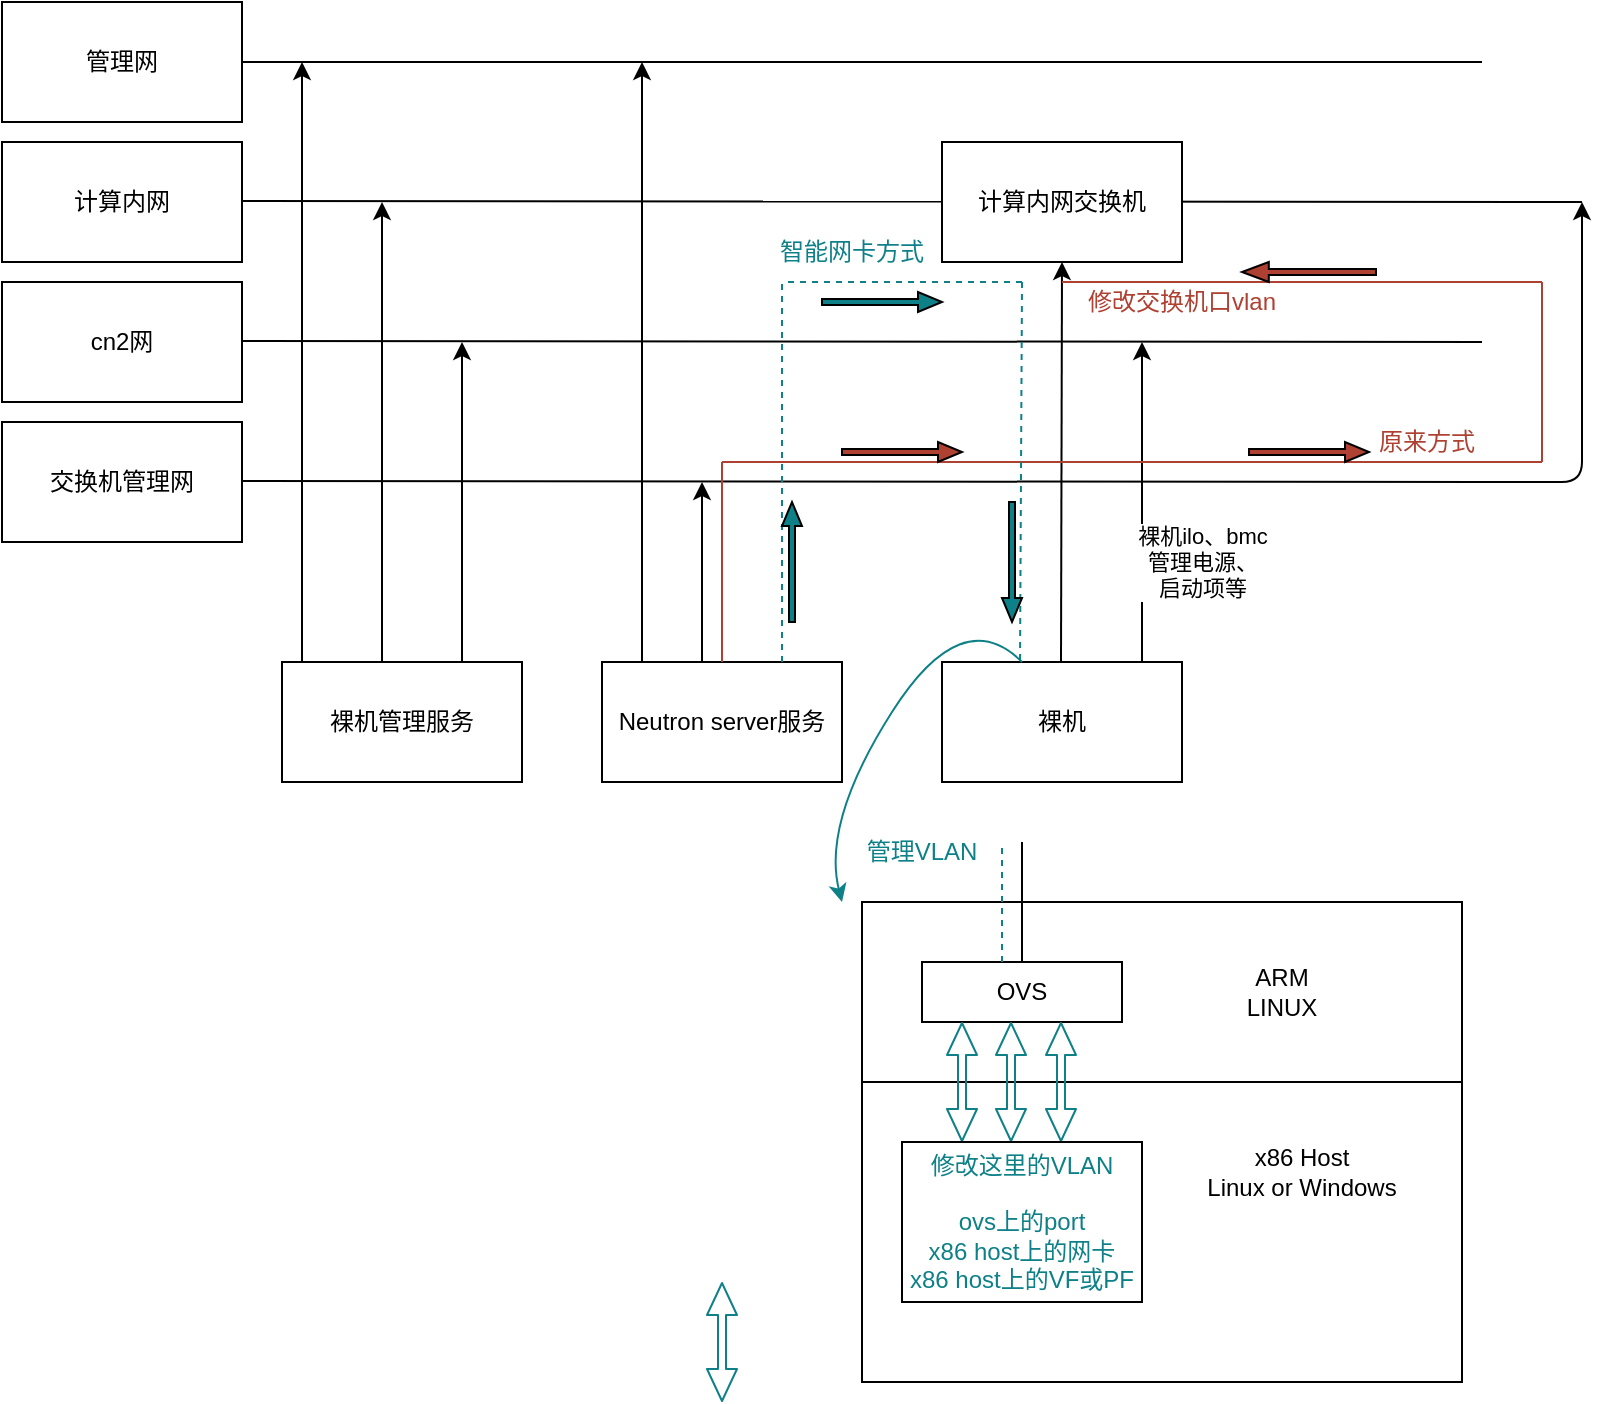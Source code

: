 <mxfile version="13.5.8" type="github"><diagram id="_9Aej2VgiJguUkMObO0f" name="Page-1"><mxGraphModel dx="1080" dy="819" grid="1" gridSize="10" guides="1" tooltips="1" connect="1" arrows="1" fold="1" page="1" pageScale="1" pageWidth="827" pageHeight="1169" math="0" shadow="0"><root><mxCell id="0"/><mxCell id="1" parent="0"/><mxCell id="zrseVhVRHL06Tp-hcol8-1" value="管理网" style="rounded=0;whiteSpace=wrap;html=1;" vertex="1" parent="1"><mxGeometry x="90" y="150" width="120" height="60" as="geometry"/></mxCell><mxCell id="zrseVhVRHL06Tp-hcol8-2" value="计算内网" style="rounded=0;whiteSpace=wrap;html=1;" vertex="1" parent="1"><mxGeometry x="90" y="220" width="120" height="60" as="geometry"/></mxCell><mxCell id="zrseVhVRHL06Tp-hcol8-4" value="cn2网" style="rounded=0;whiteSpace=wrap;html=1;" vertex="1" parent="1"><mxGeometry x="90" y="290" width="120" height="60" as="geometry"/></mxCell><mxCell id="zrseVhVRHL06Tp-hcol8-5" value="交换机管理网" style="rounded=0;whiteSpace=wrap;html=1;" vertex="1" parent="1"><mxGeometry x="90" y="360" width="120" height="60" as="geometry"/></mxCell><mxCell id="zrseVhVRHL06Tp-hcol8-6" value="" style="endArrow=none;html=1;" edge="1" parent="1"><mxGeometry width="50" height="50" relative="1" as="geometry"><mxPoint x="210" y="180" as="sourcePoint"/><mxPoint x="830" y="180" as="targetPoint"/></mxGeometry></mxCell><mxCell id="zrseVhVRHL06Tp-hcol8-7" value="" style="endArrow=none;html=1;" edge="1" parent="1"><mxGeometry width="50" height="50" relative="1" as="geometry"><mxPoint x="210" y="249.5" as="sourcePoint"/><mxPoint x="880" y="250" as="targetPoint"/></mxGeometry></mxCell><mxCell id="zrseVhVRHL06Tp-hcol8-8" value="" style="endArrow=none;html=1;" edge="1" parent="1"><mxGeometry width="50" height="50" relative="1" as="geometry"><mxPoint x="210" y="319.5" as="sourcePoint"/><mxPoint x="830" y="320" as="targetPoint"/></mxGeometry></mxCell><mxCell id="zrseVhVRHL06Tp-hcol8-9" value="" style="endArrow=none;html=1;" edge="1" parent="1"><mxGeometry width="50" height="50" relative="1" as="geometry"><mxPoint x="210" y="389.5" as="sourcePoint"/><mxPoint x="830" y="390" as="targetPoint"/></mxGeometry></mxCell><mxCell id="zrseVhVRHL06Tp-hcol8-10" value="裸机管理服务" style="rounded=0;whiteSpace=wrap;html=1;" vertex="1" parent="1"><mxGeometry x="230" y="480" width="120" height="60" as="geometry"/></mxCell><mxCell id="zrseVhVRHL06Tp-hcol8-11" value="Neutron server服务" style="rounded=0;whiteSpace=wrap;html=1;" vertex="1" parent="1"><mxGeometry x="390" y="480" width="120" height="60" as="geometry"/></mxCell><mxCell id="zrseVhVRHL06Tp-hcol8-12" value="裸机" style="rounded=0;whiteSpace=wrap;html=1;" vertex="1" parent="1"><mxGeometry x="560" y="480" width="120" height="60" as="geometry"/></mxCell><mxCell id="zrseVhVRHL06Tp-hcol8-14" value="" style="endArrow=classic;html=1;" edge="1" parent="1"><mxGeometry width="50" height="50" relative="1" as="geometry"><mxPoint x="240" y="480" as="sourcePoint"/><mxPoint x="240" y="180" as="targetPoint"/></mxGeometry></mxCell><mxCell id="zrseVhVRHL06Tp-hcol8-15" value="" style="endArrow=classic;html=1;" edge="1" parent="1"><mxGeometry width="50" height="50" relative="1" as="geometry"><mxPoint x="280" y="480" as="sourcePoint"/><mxPoint x="280" y="250" as="targetPoint"/></mxGeometry></mxCell><mxCell id="zrseVhVRHL06Tp-hcol8-16" value="" style="endArrow=classic;html=1;" edge="1" parent="1"><mxGeometry width="50" height="50" relative="1" as="geometry"><mxPoint x="320" y="480" as="sourcePoint"/><mxPoint x="320" y="320" as="targetPoint"/></mxGeometry></mxCell><mxCell id="zrseVhVRHL06Tp-hcol8-18" value="" style="endArrow=classic;html=1;" edge="1" parent="1"><mxGeometry width="50" height="50" relative="1" as="geometry"><mxPoint x="410" y="480" as="sourcePoint"/><mxPoint x="410" y="180" as="targetPoint"/></mxGeometry></mxCell><mxCell id="zrseVhVRHL06Tp-hcol8-19" value="" style="endArrow=classic;html=1;" edge="1" parent="1"><mxGeometry width="50" height="50" relative="1" as="geometry"><mxPoint x="440" y="480" as="sourcePoint"/><mxPoint x="440" y="390" as="targetPoint"/></mxGeometry></mxCell><mxCell id="zrseVhVRHL06Tp-hcol8-20" value="" style="endArrow=classic;html=1;entryX=0.5;entryY=1;entryDx=0;entryDy=0;" edge="1" parent="1" target="zrseVhVRHL06Tp-hcol8-21"><mxGeometry width="50" height="50" relative="1" as="geometry"><mxPoint x="619.5" y="480" as="sourcePoint"/><mxPoint x="619.5" y="250" as="targetPoint"/></mxGeometry></mxCell><mxCell id="zrseVhVRHL06Tp-hcol8-21" value="计算内网交换机" style="rounded=0;whiteSpace=wrap;html=1;" vertex="1" parent="1"><mxGeometry x="560" y="220" width="120" height="60" as="geometry"/></mxCell><mxCell id="zrseVhVRHL06Tp-hcol8-22" value="" style="endArrow=classic;html=1;" edge="1" parent="1"><mxGeometry width="50" height="50" relative="1" as="geometry"><mxPoint x="660" y="480" as="sourcePoint"/><mxPoint x="660" y="320" as="targetPoint"/></mxGeometry></mxCell><mxCell id="zrseVhVRHL06Tp-hcol8-23" value="裸机ilo、bmc&lt;br&gt;管理电源、&lt;br&gt;启动项等" style="edgeLabel;html=1;align=center;verticalAlign=middle;resizable=0;points=[];" vertex="1" connectable="0" parent="zrseVhVRHL06Tp-hcol8-22"><mxGeometry x="-0.4" relative="1" as="geometry"><mxPoint x="30" y="-2" as="offset"/></mxGeometry></mxCell><mxCell id="zrseVhVRHL06Tp-hcol8-24" value="" style="edgeStyle=segmentEdgeStyle;endArrow=classic;html=1;" edge="1" parent="1"><mxGeometry width="50" height="50" relative="1" as="geometry"><mxPoint x="830" y="390" as="sourcePoint"/><mxPoint x="880" y="250" as="targetPoint"/></mxGeometry></mxCell><mxCell id="zrseVhVRHL06Tp-hcol8-27" value="" style="endArrow=none;html=1;fillColor=#fad9d5;strokeColor=#ae4132;rounded=1;" edge="1" parent="1"><mxGeometry width="50" height="50" relative="1" as="geometry"><mxPoint x="450" y="480" as="sourcePoint"/><mxPoint x="450" y="380" as="targetPoint"/></mxGeometry></mxCell><mxCell id="zrseVhVRHL06Tp-hcol8-28" value="" style="endArrow=none;html=1;fillColor=#fad9d5;strokeColor=#ae4132;rounded=1;" edge="1" parent="1"><mxGeometry width="50" height="50" relative="1" as="geometry"><mxPoint x="860" y="380" as="sourcePoint"/><mxPoint x="450" y="380" as="targetPoint"/></mxGeometry></mxCell><mxCell id="zrseVhVRHL06Tp-hcol8-29" value="" style="endArrow=none;html=1;fillColor=#fad9d5;strokeColor=#ae4132;rounded=1;" edge="1" parent="1"><mxGeometry width="50" height="50" relative="1" as="geometry"><mxPoint x="860" y="290" as="sourcePoint"/><mxPoint x="860" y="380" as="targetPoint"/></mxGeometry></mxCell><mxCell id="zrseVhVRHL06Tp-hcol8-30" value="" style="endArrow=none;html=1;fillColor=#fad9d5;strokeColor=#ae4132;rounded=1;" edge="1" parent="1"><mxGeometry width="50" height="50" relative="1" as="geometry"><mxPoint x="620" y="290" as="sourcePoint"/><mxPoint x="860" y="290" as="targetPoint"/></mxGeometry></mxCell><mxCell id="zrseVhVRHL06Tp-hcol8-31" value="" style="shape=singleArrow;whiteSpace=wrap;html=1;fillColor=#AE4132;" vertex="1" parent="1"><mxGeometry x="510" y="370" width="60" height="10" as="geometry"/></mxCell><mxCell id="zrseVhVRHL06Tp-hcol8-34" value="" style="shape=singleArrow;direction=west;whiteSpace=wrap;html=1;fillColor=#AE4132;" vertex="1" parent="1"><mxGeometry x="710" y="280" width="67" height="10" as="geometry"/></mxCell><mxCell id="zrseVhVRHL06Tp-hcol8-35" value="" style="shape=singleArrow;whiteSpace=wrap;html=1;fillColor=#AE4132;" vertex="1" parent="1"><mxGeometry x="713.5" y="370" width="60" height="10" as="geometry"/></mxCell><mxCell id="zrseVhVRHL06Tp-hcol8-36" value="&lt;font color=&quot;#ae4132&quot;&gt;修改交换机口vlan&lt;/font&gt;" style="text;html=1;strokeColor=none;fillColor=none;align=center;verticalAlign=middle;whiteSpace=wrap;rounded=0;" vertex="1" parent="1"><mxGeometry x="630" y="290" width="100" height="20" as="geometry"/></mxCell><mxCell id="zrseVhVRHL06Tp-hcol8-38" value="" style="endArrow=none;dashed=1;html=1;fillColor=#b0e3e6;strokeColor=#0e8088;" edge="1" parent="1"><mxGeometry width="50" height="50" relative="1" as="geometry"><mxPoint x="600" y="290" as="sourcePoint"/><mxPoint x="480" y="290" as="targetPoint"/></mxGeometry></mxCell><mxCell id="zrseVhVRHL06Tp-hcol8-39" value="" style="endArrow=none;dashed=1;html=1;fillColor=#b0e3e6;strokeColor=#0e8088;entryX=0.325;entryY=0.033;entryDx=0;entryDy=0;entryPerimeter=0;" edge="1" parent="1" target="zrseVhVRHL06Tp-hcol8-12"><mxGeometry width="50" height="50" relative="1" as="geometry"><mxPoint x="600" y="290" as="sourcePoint"/><mxPoint x="600" y="470" as="targetPoint"/></mxGeometry></mxCell><mxCell id="zrseVhVRHL06Tp-hcol8-37" value="" style="endArrow=none;dashed=1;html=1;fillColor=#b0e3e6;strokeColor=#0e8088;shadow=0;sketch=0;" edge="1" parent="1"><mxGeometry width="50" height="50" relative="1" as="geometry"><mxPoint x="480" y="480" as="sourcePoint"/><mxPoint x="480" y="290" as="targetPoint"/></mxGeometry></mxCell><mxCell id="zrseVhVRHL06Tp-hcol8-41" value="" style="shape=singleArrow;direction=north;whiteSpace=wrap;html=1;fillColor=#0E8088;" vertex="1" parent="1"><mxGeometry x="480" y="400" width="10" height="60" as="geometry"/></mxCell><mxCell id="zrseVhVRHL06Tp-hcol8-43" value="" style="shape=singleArrow;whiteSpace=wrap;html=1;fillColor=#0E8088;" vertex="1" parent="1"><mxGeometry x="500" y="295" width="60" height="10" as="geometry"/></mxCell><mxCell id="zrseVhVRHL06Tp-hcol8-44" value="" style="shape=singleArrow;direction=south;whiteSpace=wrap;html=1;fillColor=#0E8088;" vertex="1" parent="1"><mxGeometry x="590" y="400" width="10" height="60" as="geometry"/></mxCell><mxCell id="zrseVhVRHL06Tp-hcol8-45" value="&lt;font color=&quot;#ae4132&quot;&gt;原来方式&lt;/font&gt;" style="text;html=1;strokeColor=none;fillColor=none;align=center;verticalAlign=middle;whiteSpace=wrap;rounded=0;" vertex="1" parent="1"><mxGeometry x="773.5" y="360" width="56.5" height="20" as="geometry"/></mxCell><mxCell id="zrseVhVRHL06Tp-hcol8-46" value="&lt;font color=&quot;#0e8088&quot;&gt;智能网卡方式&lt;/font&gt;" style="text;html=1;strokeColor=none;fillColor=none;align=center;verticalAlign=middle;whiteSpace=wrap;rounded=0;" vertex="1" parent="1"><mxGeometry x="470" y="260" width="90" height="30" as="geometry"/></mxCell><mxCell id="zrseVhVRHL06Tp-hcol8-48" value="" style="rounded=0;whiteSpace=wrap;html=1;fillColor=#FFFFFF;" vertex="1" parent="1"><mxGeometry x="520" y="600" width="300" height="90" as="geometry"/></mxCell><mxCell id="zrseVhVRHL06Tp-hcol8-49" value="OVS" style="rounded=0;whiteSpace=wrap;html=1;fillColor=#FFFFFF;" vertex="1" parent="1"><mxGeometry x="550" y="630" width="100" height="30" as="geometry"/></mxCell><mxCell id="zrseVhVRHL06Tp-hcol8-51" value="" style="endArrow=none;html=1;shadow=0;" edge="1" parent="1"><mxGeometry width="50" height="50" relative="1" as="geometry"><mxPoint x="600" y="630" as="sourcePoint"/><mxPoint x="600" y="570" as="targetPoint"/></mxGeometry></mxCell><mxCell id="zrseVhVRHL06Tp-hcol8-53" value="" style="endArrow=none;dashed=1;html=1;shadow=0;strokeColor=#0E8088;" edge="1" parent="1"><mxGeometry width="50" height="50" relative="1" as="geometry"><mxPoint x="590" y="630" as="sourcePoint"/><mxPoint x="590" y="570" as="targetPoint"/></mxGeometry></mxCell><mxCell id="zrseVhVRHL06Tp-hcol8-54" value="&lt;font color=&quot;#0e8088&quot;&gt;管理VLAN&lt;/font&gt;" style="text;html=1;strokeColor=none;fillColor=none;align=center;verticalAlign=middle;whiteSpace=wrap;rounded=0;" vertex="1" parent="1"><mxGeometry x="510" y="565" width="80" height="20" as="geometry"/></mxCell><mxCell id="zrseVhVRHL06Tp-hcol8-63" value="" style="curved=1;endArrow=classic;html=1;shadow=0;strokeColor=#0E8088;" edge="1" parent="1"><mxGeometry width="50" height="50" relative="1" as="geometry"><mxPoint x="600" y="480" as="sourcePoint"/><mxPoint x="510" y="600" as="targetPoint"/><Array as="points"><mxPoint x="570" y="450"/><mxPoint x="500" y="560"/></Array></mxGeometry></mxCell><mxCell id="zrseVhVRHL06Tp-hcol8-64" value="" style="rounded=0;whiteSpace=wrap;html=1;fillColor=#FFFFFF;" vertex="1" parent="1"><mxGeometry x="520" y="690" width="300" height="150" as="geometry"/></mxCell><mxCell id="zrseVhVRHL06Tp-hcol8-65" value="" style="shape=flexArrow;endArrow=classic;startArrow=classic;html=1;shadow=0;strokeColor=#0E8088;width=4;endSize=5;startWidth=10;startSize=5;endWidth=10;" edge="1" parent="1"><mxGeometry width="50" height="50" relative="1" as="geometry"><mxPoint x="450" y="850" as="sourcePoint"/><mxPoint x="450" y="790" as="targetPoint"/></mxGeometry></mxCell><mxCell id="zrseVhVRHL06Tp-hcol8-66" value="" style="shape=flexArrow;endArrow=classic;startArrow=classic;html=1;shadow=0;strokeColor=#0E8088;width=4;endSize=5;startWidth=10;startSize=5;endWidth=10;" edge="1" parent="1"><mxGeometry width="50" height="50" relative="1" as="geometry"><mxPoint x="570" y="720" as="sourcePoint"/><mxPoint x="570" y="660" as="targetPoint"/></mxGeometry></mxCell><mxCell id="zrseVhVRHL06Tp-hcol8-68" value="" style="shape=flexArrow;endArrow=classic;startArrow=classic;html=1;shadow=0;strokeColor=#0E8088;width=4;endSize=5;startWidth=10;startSize=5;endWidth=10;" edge="1" parent="1"><mxGeometry width="50" height="50" relative="1" as="geometry"><mxPoint x="594.5" y="720" as="sourcePoint"/><mxPoint x="594.5" y="660" as="targetPoint"/></mxGeometry></mxCell><mxCell id="zrseVhVRHL06Tp-hcol8-69" value="" style="shape=flexArrow;endArrow=classic;startArrow=classic;html=1;shadow=0;strokeColor=#0E8088;width=4;endSize=5;startWidth=10;startSize=5;endWidth=10;" edge="1" parent="1"><mxGeometry width="50" height="50" relative="1" as="geometry"><mxPoint x="619.5" y="720" as="sourcePoint"/><mxPoint x="619.5" y="660" as="targetPoint"/></mxGeometry></mxCell><mxCell id="zrseVhVRHL06Tp-hcol8-70" value="&lt;span style=&quot;color: rgb(14 , 128 , 136)&quot;&gt;修改这里的VLAN&lt;/span&gt;&lt;br style=&quot;color: rgb(14 , 128 , 136)&quot;&gt;&lt;br style=&quot;color: rgb(14 , 128 , 136)&quot;&gt;&lt;span style=&quot;color: rgb(14 , 128 , 136)&quot;&gt;ovs上的port&lt;/span&gt;&lt;br style=&quot;color: rgb(14 , 128 , 136)&quot;&gt;&lt;span style=&quot;color: rgb(14 , 128 , 136)&quot;&gt;x86 host上的网卡&lt;/span&gt;&lt;br style=&quot;color: rgb(14 , 128 , 136)&quot;&gt;&lt;span style=&quot;color: rgb(14 , 128 , 136)&quot;&gt;x86 host上的VF或PF&lt;/span&gt;" style="rounded=0;whiteSpace=wrap;html=1;fillColor=#FFFFFF;" vertex="1" parent="1"><mxGeometry x="540" y="720" width="120" height="80" as="geometry"/></mxCell><mxCell id="zrseVhVRHL06Tp-hcol8-72" value="ARM &lt;br&gt;LINUX" style="text;html=1;strokeColor=none;fillColor=none;align=center;verticalAlign=middle;whiteSpace=wrap;rounded=0;" vertex="1" parent="1"><mxGeometry x="690" y="635" width="80" height="20" as="geometry"/></mxCell><mxCell id="zrseVhVRHL06Tp-hcol8-73" value="x86 Host&lt;br&gt;Linux or Windows" style="text;html=1;strokeColor=none;fillColor=none;align=center;verticalAlign=middle;whiteSpace=wrap;rounded=0;" vertex="1" parent="1"><mxGeometry x="690" y="720" width="100" height="30" as="geometry"/></mxCell></root></mxGraphModel></diagram></mxfile>